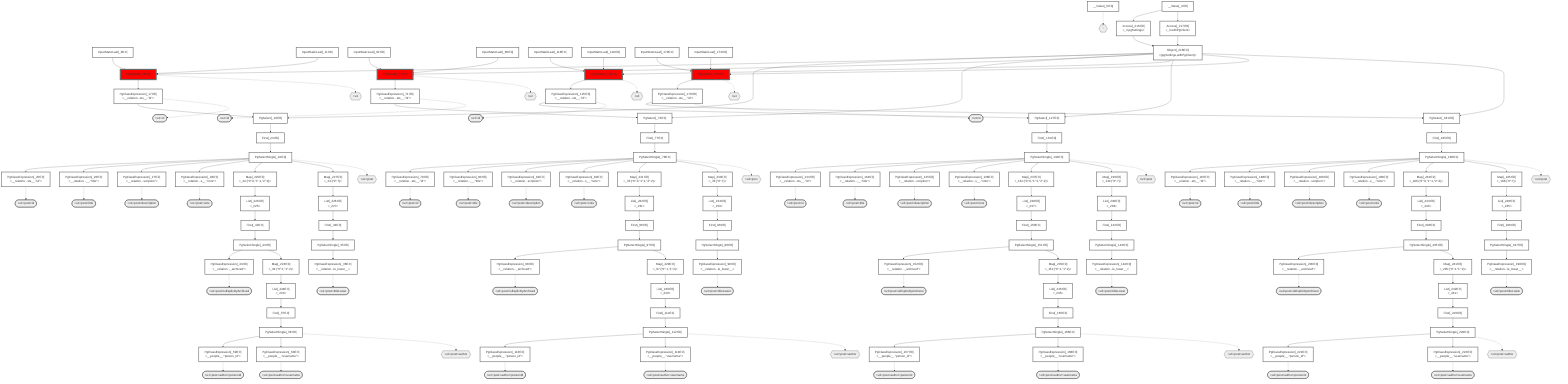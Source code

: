 graph TD
    classDef path fill:#eee,stroke:#000
    classDef plan fill:#fff,stroke-width:3px
    classDef itemplan fill:#fff,stroke-width:6px
    classDef sideeffectplan fill:#f00,stroke-width:6px

    %% subgraph fields
    P1{{"~"}}:::path
    P2{{">u1"}}:::path
    P3([">u1>id"]):::path
    %% P2 -.-> P3
    P4{{">u1>post"}}:::path
    P5([">u1>post>id"]):::path
    %% P4 -.-> P5
    P6([">u1>post>title"]):::path
    %% P4 -.-> P6
    P7([">u1>post>description"]):::path
    %% P4 -.-> P7
    P8([">u1>post>note"]):::path
    %% P4 -.-> P8
    P9([">u1>post>titleLower"]):::path
    %% P4 -.-> P9
    P10([">u1>post>isExplicitlyArchived"]):::path
    %% P4 -.-> P10
    P11{{">u1>post>author"}}:::path
    P12([">u1>post>author>personId"]):::path
    %% P11 -.-> P12
    P13([">u1>post>author>username"]):::path
    %% P11 -.-> P13
    %% P4 -.-> P11
    %% P2 -.-> P4
    %% P1 -.-> P2
    P14{{">u2"}}:::path
    P15([">u2>id"]):::path
    %% P14 -.-> P15
    P16{{">u2>post"}}:::path
    P17([">u2>post>id"]):::path
    %% P16 -.-> P17
    P18([">u2>post>title"]):::path
    %% P16 -.-> P18
    P19([">u2>post>description"]):::path
    %% P16 -.-> P19
    P20([">u2>post>note"]):::path
    %% P16 -.-> P20
    P21([">u2>post>titleLower"]):::path
    %% P16 -.-> P21
    P22([">u2>post>isExplicitlyArchived"]):::path
    %% P16 -.-> P22
    P23{{">u2>post>author"}}:::path
    P24([">u2>post>author>personId"]):::path
    %% P23 -.-> P24
    P25([">u2>post>author>username"]):::path
    %% P23 -.-> P25
    %% P16 -.-> P23
    %% P14 -.-> P16
    %% P1 -.-> P14
    P26{{">u3"}}:::path
    P27([">u3>id"]):::path
    %% P26 -.-> P27
    P28{{">u3>post"}}:::path
    P29([">u3>post>id"]):::path
    %% P28 -.-> P29
    P30([">u3>post>title"]):::path
    %% P28 -.-> P30
    P31([">u3>post>description"]):::path
    %% P28 -.-> P31
    P32([">u3>post>note"]):::path
    %% P28 -.-> P32
    P33([">u3>post>titleLower"]):::path
    %% P28 -.-> P33
    P34([">u3>post>isExplicitlyArchived"]):::path
    %% P28 -.-> P34
    P35{{">u3>post>author"}}:::path
    P36([">u3>post>author>personId"]):::path
    %% P35 -.-> P36
    P37([">u3>post>author>username"]):::path
    %% P35 -.-> P37
    %% P28 -.-> P35
    %% P26 -.-> P28
    %% P1 -.-> P26
    P38{{">u4"}}:::path
    P39([">u4>id"]):::path
    %% P38 -.-> P39
    P40{{">u4>post"}}:::path
    P41([">u4>post>id"]):::path
    %% P40 -.-> P41
    P42([">u4>post>title"]):::path
    %% P40 -.-> P42
    P43([">u4>post>description"]):::path
    %% P40 -.-> P43
    P44([">u4>post>note"]):::path
    %% P40 -.-> P44
    P45([">u4>post>titleLower"]):::path
    %% P40 -.-> P45
    P46([">u4>post>isExplicitlyArchived"]):::path
    %% P40 -.-> P46
    P47{{">u4>post>author"}}:::path
    P48([">u4>post>author>personId"]):::path
    %% P47 -.-> P48
    P49([">u4>post>author>username"]):::path
    %% P47 -.-> P49
    %% P40 -.-> P47
    %% P38 -.-> P40
    %% P1 -.-> P38
    %% end

    %% define plans
    __Value_3["__Value[_3∈0]<br /><context>"]:::plan
    __Value_5["__Value[_5∈0]<br /><rootValue>"]:::plan
    InputStaticLeaf_8["InputStaticLeaf[_8∈0]"]:::plan
    InputStaticLeaf_11["InputStaticLeaf[_11∈0]"]:::plan
    PgUpdate_13["PgUpdate[_13∈0]"]:::sideeffectplan
    PgClassExpression_17["PgClassExpression[_17∈0]<br /><__relation...sts__.#quot;id#quot;>"]:::plan
    PgSelect_19["PgSelect[_19∈0]<br /><relational_posts>"]:::plan
    First_23["First[_23∈0]"]:::plan
    PgSelectSingle_24["PgSelectSingle[_24∈0]<br /><relational_posts>"]:::plan
    PgClassExpression_25["PgClassExpression[_25∈0]<br /><__relation...sts__.#quot;id#quot;>"]:::plan
    PgClassExpression_26["PgClassExpression[_26∈0]<br /><__relation...__.#quot;title#quot;>"]:::plan
    PgClassExpression_27["PgClassExpression[_27∈0]<br /><__relation...scription#quot;>"]:::plan
    PgClassExpression_28["PgClassExpression[_28∈0]<br /><__relation...s__.#quot;note#quot;>"]:::plan
    First_34["First[_34∈0]"]:::plan
    PgSelectSingle_35["PgSelectSingle[_35∈0]<br /><text>"]:::plan
    PgClassExpression_36["PgClassExpression[_36∈0]<br /><__relation...le_lower__>"]:::plan
    First_42["First[_42∈0]"]:::plan
    PgSelectSingle_43["PgSelectSingle[_43∈0]<br /><relational_items>"]:::plan
    PgClassExpression_44["PgClassExpression[_44∈0]<br /><__relation..._archived#quot;>"]:::plan
    First_57["First[_57∈0]"]:::plan
    PgSelectSingle_58["PgSelectSingle[_58∈0]<br /><people>"]:::plan
    PgClassExpression_59["PgClassExpression[_59∈0]<br /><__people__.#quot;person_id#quot;>"]:::plan
    PgClassExpression_60["PgClassExpression[_60∈0]<br /><__people__.#quot;username#quot;>"]:::plan
    InputStaticLeaf_62["InputStaticLeaf[_62∈0]"]:::plan
    InputStaticLeaf_66["InputStaticLeaf[_66∈0]"]:::plan
    PgUpdate_67["PgUpdate[_67∈0]"]:::sideeffectplan
    PgClassExpression_71["PgClassExpression[_71∈0]<br /><__relation...sts__.#quot;id#quot;>"]:::plan
    PgSelect_73["PgSelect[_73∈0]<br /><relational_posts>"]:::plan
    First_77["First[_77∈0]"]:::plan
    PgSelectSingle_78["PgSelectSingle[_78∈0]<br /><relational_posts>"]:::plan
    PgClassExpression_79["PgClassExpression[_79∈0]<br /><__relation...sts__.#quot;id#quot;>"]:::plan
    PgClassExpression_80["PgClassExpression[_80∈0]<br /><__relation...__.#quot;title#quot;>"]:::plan
    PgClassExpression_81["PgClassExpression[_81∈0]<br /><__relation...scription#quot;>"]:::plan
    PgClassExpression_82["PgClassExpression[_82∈0]<br /><__relation...s__.#quot;note#quot;>"]:::plan
    First_88["First[_88∈0]"]:::plan
    PgSelectSingle_89["PgSelectSingle[_89∈0]<br /><text>"]:::plan
    PgClassExpression_90["PgClassExpression[_90∈0]<br /><__relation...le_lower__>"]:::plan
    First_96["First[_96∈0]"]:::plan
    PgSelectSingle_97["PgSelectSingle[_97∈0]<br /><relational_items>"]:::plan
    PgClassExpression_98["PgClassExpression[_98∈0]<br /><__relation..._archived#quot;>"]:::plan
    First_111["First[_111∈0]"]:::plan
    PgSelectSingle_112["PgSelectSingle[_112∈0]<br /><people>"]:::plan
    PgClassExpression_113["PgClassExpression[_113∈0]<br /><__people__.#quot;person_id#quot;>"]:::plan
    PgClassExpression_114["PgClassExpression[_114∈0]<br /><__people__.#quot;username#quot;>"]:::plan
    InputStaticLeaf_116["InputStaticLeaf[_116∈0]"]:::plan
    InputStaticLeaf_119["InputStaticLeaf[_119∈0]"]:::plan
    PgUpdate_121["PgUpdate[_121∈0]"]:::sideeffectplan
    PgClassExpression_125["PgClassExpression[_125∈0]<br /><__relation...sts__.#quot;id#quot;>"]:::plan
    PgSelect_127["PgSelect[_127∈0]<br /><relational_posts>"]:::plan
    First_131["First[_131∈0]"]:::plan
    PgSelectSingle_132["PgSelectSingle[_132∈0]<br /><relational_posts>"]:::plan
    PgClassExpression_133["PgClassExpression[_133∈0]<br /><__relation...sts__.#quot;id#quot;>"]:::plan
    PgClassExpression_134["PgClassExpression[_134∈0]<br /><__relation...__.#quot;title#quot;>"]:::plan
    PgClassExpression_135["PgClassExpression[_135∈0]<br /><__relation...scription#quot;>"]:::plan
    PgClassExpression_136["PgClassExpression[_136∈0]<br /><__relation...s__.#quot;note#quot;>"]:::plan
    First_142["First[_142∈0]"]:::plan
    PgSelectSingle_143["PgSelectSingle[_143∈0]<br /><text>"]:::plan
    PgClassExpression_144["PgClassExpression[_144∈0]<br /><__relation...le_lower__>"]:::plan
    First_150["First[_150∈0]"]:::plan
    PgSelectSingle_151["PgSelectSingle[_151∈0]<br /><relational_items>"]:::plan
    PgClassExpression_152["PgClassExpression[_152∈0]<br /><__relation..._archived#quot;>"]:::plan
    First_165["First[_165∈0]"]:::plan
    PgSelectSingle_166["PgSelectSingle[_166∈0]<br /><people>"]:::plan
    PgClassExpression_167["PgClassExpression[_167∈0]<br /><__people__.#quot;person_id#quot;>"]:::plan
    PgClassExpression_168["PgClassExpression[_168∈0]<br /><__people__.#quot;username#quot;>"]:::plan
    InputStaticLeaf_170["InputStaticLeaf[_170∈0]"]:::plan
    InputStaticLeaf_173["InputStaticLeaf[_173∈0]"]:::plan
    PgUpdate_175["PgUpdate[_175∈0]"]:::sideeffectplan
    PgClassExpression_179["PgClassExpression[_179∈0]<br /><__relation...sts__.#quot;id#quot;>"]:::plan
    PgSelect_181["PgSelect[_181∈0]<br /><relational_posts>"]:::plan
    First_185["First[_185∈0]"]:::plan
    PgSelectSingle_186["PgSelectSingle[_186∈0]<br /><relational_posts>"]:::plan
    PgClassExpression_187["PgClassExpression[_187∈0]<br /><__relation...sts__.#quot;id#quot;>"]:::plan
    PgClassExpression_188["PgClassExpression[_188∈0]<br /><__relation...__.#quot;title#quot;>"]:::plan
    PgClassExpression_189["PgClassExpression[_189∈0]<br /><__relation...scription#quot;>"]:::plan
    PgClassExpression_190["PgClassExpression[_190∈0]<br /><__relation...s__.#quot;note#quot;>"]:::plan
    First_196["First[_196∈0]"]:::plan
    PgSelectSingle_197["PgSelectSingle[_197∈0]<br /><text>"]:::plan
    PgClassExpression_198["PgClassExpression[_198∈0]<br /><__relation...le_lower__>"]:::plan
    First_204["First[_204∈0]"]:::plan
    PgSelectSingle_205["PgSelectSingle[_205∈0]<br /><relational_items>"]:::plan
    PgClassExpression_206["PgClassExpression[_206∈0]<br /><__relation..._archived#quot;>"]:::plan
    Access_216["Access[_216∈0]<br /><_3.pgSettings>"]:::plan
    Access_217["Access[_217∈0]<br /><_3.withPgClient>"]:::plan
    Object_218["Object[_218∈0]<br /><{pgSettings,withPgClient}>"]:::plan
    First_219["First[_219∈0]"]:::plan
    PgSelectSingle_220["PgSelectSingle[_220∈0]<br /><people>"]:::plan
    PgClassExpression_221["PgClassExpression[_221∈0]<br /><__people__.#quot;person_id#quot;>"]:::plan
    PgClassExpression_222["PgClassExpression[_222∈0]<br /><__people__.#quot;username#quot;>"]:::plan
    Map_223["Map[_223∈0]<br /><_43:{#quot;0#quot;:1,#quot;1#quot;:2}>"]:::plan
    List_224["List[_224∈0]<br /><_223>"]:::plan
    Map_225["Map[_225∈0]<br /><_24:{#quot;0#quot;:0,#quot;1#quot;:1,#quot;2#quot;:2}>"]:::plan
    List_226["List[_226∈0]<br /><_225>"]:::plan
    Map_227["Map[_227∈0]<br /><_24:{#quot;0#quot;:7}>"]:::plan
    List_228["List[_228∈0]<br /><_227>"]:::plan
    Map_229["Map[_229∈0]<br /><_97:{#quot;0#quot;:1,#quot;1#quot;:2}>"]:::plan
    List_230["List[_230∈0]<br /><_229>"]:::plan
    Map_231["Map[_231∈0]<br /><_78:{#quot;0#quot;:0,#quot;1#quot;:1,#quot;2#quot;:2}>"]:::plan
    List_232["List[_232∈0]<br /><_231>"]:::plan
    Map_233["Map[_233∈0]<br /><_78:{#quot;0#quot;:7}>"]:::plan
    List_234["List[_234∈0]<br /><_233>"]:::plan
    Map_235["Map[_235∈0]<br /><_151:{#quot;0#quot;:1,#quot;1#quot;:2}>"]:::plan
    List_236["List[_236∈0]<br /><_235>"]:::plan
    Map_237["Map[_237∈0]<br /><_132:{#quot;0#quot;:0,#quot;1#quot;:1,#quot;2#quot;:2}>"]:::plan
    List_238["List[_238∈0]<br /><_237>"]:::plan
    Map_239["Map[_239∈0]<br /><_132:{#quot;0#quot;:7}>"]:::plan
    List_240["List[_240∈0]<br /><_239>"]:::plan
    Map_241["Map[_241∈0]<br /><_205:{#quot;0#quot;:1,#quot;1#quot;:2}>"]:::plan
    List_242["List[_242∈0]<br /><_241>"]:::plan
    Map_243["Map[_243∈0]<br /><_186:{#quot;0#quot;:0,#quot;1#quot;:1,#quot;2#quot;:2}>"]:::plan
    List_244["List[_244∈0]<br /><_243>"]:::plan
    Map_245["Map[_245∈0]<br /><_186:{#quot;0#quot;:7}>"]:::plan
    List_246["List[_246∈0]<br /><_245>"]:::plan

    %% plan dependencies
    Object_218 --> PgUpdate_13
    InputStaticLeaf_8 --> PgUpdate_13
    InputStaticLeaf_11 --> PgUpdate_13
    PgUpdate_13 --> PgClassExpression_17
    Object_218 --> PgSelect_19
    PgClassExpression_17 --> PgSelect_19
    PgSelect_19 --> First_23
    First_23 --> PgSelectSingle_24
    PgSelectSingle_24 --> PgClassExpression_25
    PgSelectSingle_24 --> PgClassExpression_26
    PgSelectSingle_24 --> PgClassExpression_27
    PgSelectSingle_24 --> PgClassExpression_28
    List_228 --> First_34
    First_34 --> PgSelectSingle_35
    PgSelectSingle_35 --> PgClassExpression_36
    List_226 --> First_42
    First_42 --> PgSelectSingle_43
    PgSelectSingle_43 --> PgClassExpression_44
    List_224 --> First_57
    First_57 --> PgSelectSingle_58
    PgSelectSingle_58 --> PgClassExpression_59
    PgSelectSingle_58 --> PgClassExpression_60
    Object_218 --> PgUpdate_67
    InputStaticLeaf_62 --> PgUpdate_67
    InputStaticLeaf_66 --> PgUpdate_67
    PgUpdate_67 --> PgClassExpression_71
    Object_218 --> PgSelect_73
    PgClassExpression_71 --> PgSelect_73
    PgSelect_73 --> First_77
    First_77 --> PgSelectSingle_78
    PgSelectSingle_78 --> PgClassExpression_79
    PgSelectSingle_78 --> PgClassExpression_80
    PgSelectSingle_78 --> PgClassExpression_81
    PgSelectSingle_78 --> PgClassExpression_82
    List_234 --> First_88
    First_88 --> PgSelectSingle_89
    PgSelectSingle_89 --> PgClassExpression_90
    List_232 --> First_96
    First_96 --> PgSelectSingle_97
    PgSelectSingle_97 --> PgClassExpression_98
    List_230 --> First_111
    First_111 --> PgSelectSingle_112
    PgSelectSingle_112 --> PgClassExpression_113
    PgSelectSingle_112 --> PgClassExpression_114
    Object_218 --> PgUpdate_121
    InputStaticLeaf_116 --> PgUpdate_121
    InputStaticLeaf_119 --> PgUpdate_121
    PgUpdate_121 --> PgClassExpression_125
    Object_218 --> PgSelect_127
    PgClassExpression_125 --> PgSelect_127
    PgSelect_127 --> First_131
    First_131 --> PgSelectSingle_132
    PgSelectSingle_132 --> PgClassExpression_133
    PgSelectSingle_132 --> PgClassExpression_134
    PgSelectSingle_132 --> PgClassExpression_135
    PgSelectSingle_132 --> PgClassExpression_136
    List_240 --> First_142
    First_142 --> PgSelectSingle_143
    PgSelectSingle_143 --> PgClassExpression_144
    List_238 --> First_150
    First_150 --> PgSelectSingle_151
    PgSelectSingle_151 --> PgClassExpression_152
    List_236 --> First_165
    First_165 --> PgSelectSingle_166
    PgSelectSingle_166 --> PgClassExpression_167
    PgSelectSingle_166 --> PgClassExpression_168
    Object_218 --> PgUpdate_175
    InputStaticLeaf_170 --> PgUpdate_175
    InputStaticLeaf_173 --> PgUpdate_175
    PgUpdate_175 --> PgClassExpression_179
    Object_218 --> PgSelect_181
    PgClassExpression_179 --> PgSelect_181
    PgSelect_181 --> First_185
    First_185 --> PgSelectSingle_186
    PgSelectSingle_186 --> PgClassExpression_187
    PgSelectSingle_186 --> PgClassExpression_188
    PgSelectSingle_186 --> PgClassExpression_189
    PgSelectSingle_186 --> PgClassExpression_190
    List_246 --> First_196
    First_196 --> PgSelectSingle_197
    PgSelectSingle_197 --> PgClassExpression_198
    List_244 --> First_204
    First_204 --> PgSelectSingle_205
    PgSelectSingle_205 --> PgClassExpression_206
    __Value_3 --> Access_216
    __Value_3 --> Access_217
    Access_216 --> Object_218
    Access_217 --> Object_218
    List_242 --> First_219
    First_219 --> PgSelectSingle_220
    PgSelectSingle_220 --> PgClassExpression_221
    PgSelectSingle_220 --> PgClassExpression_222
    PgSelectSingle_43 --> Map_223
    Map_223 --> List_224
    PgSelectSingle_24 --> Map_225
    Map_225 --> List_226
    PgSelectSingle_24 --> Map_227
    Map_227 --> List_228
    PgSelectSingle_97 --> Map_229
    Map_229 --> List_230
    PgSelectSingle_78 --> Map_231
    Map_231 --> List_232
    PgSelectSingle_78 --> Map_233
    Map_233 --> List_234
    PgSelectSingle_151 --> Map_235
    Map_235 --> List_236
    PgSelectSingle_132 --> Map_237
    Map_237 --> List_238
    PgSelectSingle_132 --> Map_239
    Map_239 --> List_240
    PgSelectSingle_205 --> Map_241
    Map_241 --> List_242
    PgSelectSingle_186 --> Map_243
    Map_243 --> List_244
    PgSelectSingle_186 --> Map_245
    Map_245 --> List_246

    %% plan-to-path relationships
    __Value_5 -.-> P1
    PgUpdate_13 -.-> P2
    PgClassExpression_17 -.-> P3
    PgSelectSingle_24 -.-> P4
    PgClassExpression_25 -.-> P5
    PgClassExpression_26 -.-> P6
    PgClassExpression_27 -.-> P7
    PgClassExpression_28 -.-> P8
    PgClassExpression_36 -.-> P9
    PgClassExpression_44 -.-> P10
    PgSelectSingle_58 -.-> P11
    PgClassExpression_59 -.-> P12
    PgClassExpression_60 -.-> P13
    PgUpdate_67 -.-> P14
    PgClassExpression_71 -.-> P15
    PgSelectSingle_78 -.-> P16
    PgClassExpression_79 -.-> P17
    PgClassExpression_80 -.-> P18
    PgClassExpression_81 -.-> P19
    PgClassExpression_82 -.-> P20
    PgClassExpression_90 -.-> P21
    PgClassExpression_98 -.-> P22
    PgSelectSingle_112 -.-> P23
    PgClassExpression_113 -.-> P24
    PgClassExpression_114 -.-> P25
    PgUpdate_121 -.-> P26
    PgClassExpression_125 -.-> P27
    PgSelectSingle_132 -.-> P28
    PgClassExpression_133 -.-> P29
    PgClassExpression_134 -.-> P30
    PgClassExpression_135 -.-> P31
    PgClassExpression_136 -.-> P32
    PgClassExpression_144 -.-> P33
    PgClassExpression_152 -.-> P34
    PgSelectSingle_166 -.-> P35
    PgClassExpression_167 -.-> P36
    PgClassExpression_168 -.-> P37
    PgUpdate_175 -.-> P38
    PgClassExpression_179 -.-> P39
    PgSelectSingle_186 -.-> P40
    PgClassExpression_187 -.-> P41
    PgClassExpression_188 -.-> P42
    PgClassExpression_189 -.-> P43
    PgClassExpression_190 -.-> P44
    PgClassExpression_198 -.-> P45
    PgClassExpression_206 -.-> P46
    PgSelectSingle_220 -.-> P47
    PgClassExpression_221 -.-> P48
    PgClassExpression_222 -.-> P49

    %% allocate buckets
    classDef bucket0 stroke:#696969
    class __Value_3,__Value_5,InputStaticLeaf_8,InputStaticLeaf_11,PgUpdate_13,PgClassExpression_17,PgSelect_19,First_23,PgSelectSingle_24,PgClassExpression_25,PgClassExpression_26,PgClassExpression_27,PgClassExpression_28,First_34,PgSelectSingle_35,PgClassExpression_36,First_42,PgSelectSingle_43,PgClassExpression_44,First_57,PgSelectSingle_58,PgClassExpression_59,PgClassExpression_60,InputStaticLeaf_62,InputStaticLeaf_66,PgUpdate_67,PgClassExpression_71,PgSelect_73,First_77,PgSelectSingle_78,PgClassExpression_79,PgClassExpression_80,PgClassExpression_81,PgClassExpression_82,First_88,PgSelectSingle_89,PgClassExpression_90,First_96,PgSelectSingle_97,PgClassExpression_98,First_111,PgSelectSingle_112,PgClassExpression_113,PgClassExpression_114,InputStaticLeaf_116,InputStaticLeaf_119,PgUpdate_121,PgClassExpression_125,PgSelect_127,First_131,PgSelectSingle_132,PgClassExpression_133,PgClassExpression_134,PgClassExpression_135,PgClassExpression_136,First_142,PgSelectSingle_143,PgClassExpression_144,First_150,PgSelectSingle_151,PgClassExpression_152,First_165,PgSelectSingle_166,PgClassExpression_167,PgClassExpression_168,InputStaticLeaf_170,InputStaticLeaf_173,PgUpdate_175,PgClassExpression_179,PgSelect_181,First_185,PgSelectSingle_186,PgClassExpression_187,PgClassExpression_188,PgClassExpression_189,PgClassExpression_190,First_196,PgSelectSingle_197,PgClassExpression_198,First_204,PgSelectSingle_205,PgClassExpression_206,Access_216,Access_217,Object_218,First_219,PgSelectSingle_220,PgClassExpression_221,PgClassExpression_222,Map_223,List_224,Map_225,List_226,Map_227,List_228,Map_229,List_230,Map_231,List_232,Map_233,List_234,Map_235,List_236,Map_237,List_238,Map_239,List_240,Map_241,List_242,Map_243,List_244,Map_245,List_246 bucket0